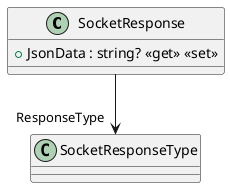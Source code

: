@startuml
class SocketResponse {
    + JsonData : string? <<get>> <<set>>
}
SocketResponse --> "ResponseType" SocketResponseType
@enduml
